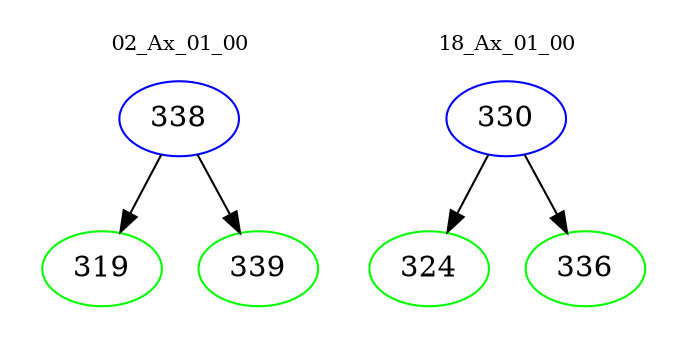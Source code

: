 digraph{
subgraph cluster_0 {
color = white
label = "02_Ax_01_00";
fontsize=10;
T0_338 [label="338", color="blue"]
T0_338 -> T0_319 [color="black"]
T0_319 [label="319", color="green"]
T0_338 -> T0_339 [color="black"]
T0_339 [label="339", color="green"]
}
subgraph cluster_1 {
color = white
label = "18_Ax_01_00";
fontsize=10;
T1_330 [label="330", color="blue"]
T1_330 -> T1_324 [color="black"]
T1_324 [label="324", color="green"]
T1_330 -> T1_336 [color="black"]
T1_336 [label="336", color="green"]
}
}
